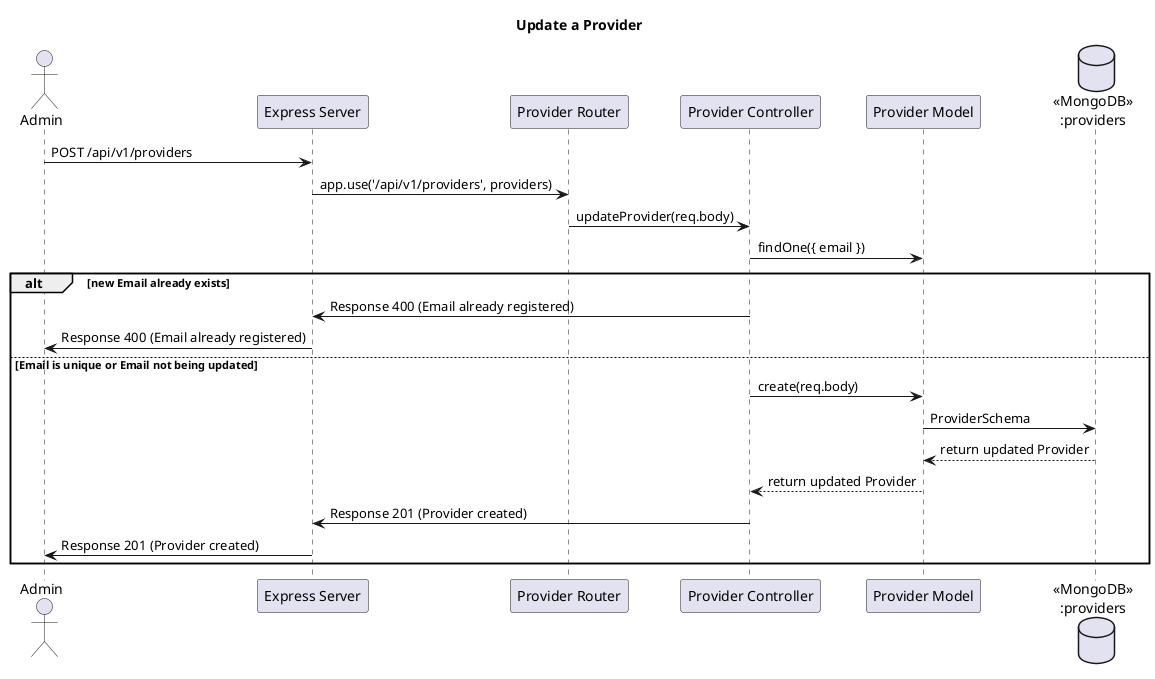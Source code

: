 @startuml
title Update a Provider

actor Admin
participant "Express Server" as Server
participant "Provider Router" as Router
participant "Provider Controller" as Controller
participant "Provider Model" as Model
database "«MongoDB»\n:providers" as Database

Admin -> Server: POST /api/v1/providers
Server -> Router: app.use('/api/v1/providers', providers)
Router -> Controller: updateProvider(req.body)
Controller -> Model: findOne({ email })
alt new Email already exists
    Controller -> Server: Response 400 (Email already registered)
    Server -> Admin: Response 400 (Email already registered)
else Email is unique or Email not being updated
    Controller -> Model: create(req.body)
    Model -> Database: ProviderSchema
    Database --> Model: return updated Provider
    Model --> Controller: return updated Provider
    Controller -> Server: Response 201 (Provider created)
    Server -> Admin: Response 201 (Provider created)
end
@enduml
